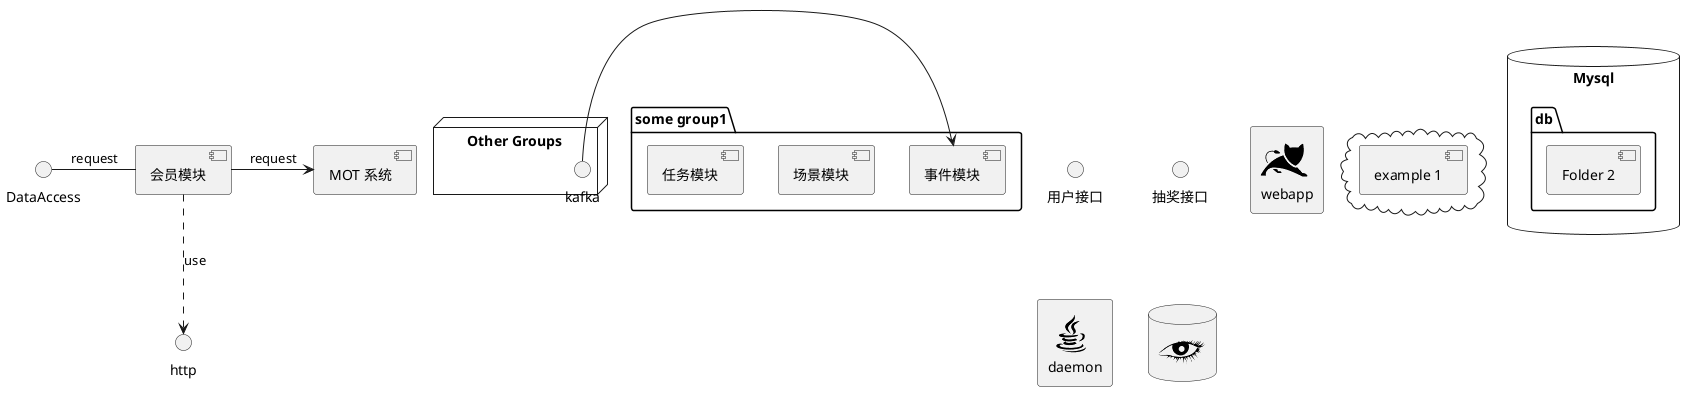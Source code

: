 @startuml
!include <cloudinsight/tomcat>
!include <cloudinsight/kafka>
!include <cloudinsight/java>
!include <cloudinsight/cassandra>


[会员模块] -> [MOT 系统]: request


() "用户接口"
() "抽奖接口"

DataAccess - [会员模块] : request

[会员模块] ..> http: use

package "some group1" {
    [事件模块]
    [场景模块]
    [任务模块]
}

node "Other Groups " {
    kafka -> [事件模块]
}


cloud {
    [example 1]
}

database "Mysql" {
    folder "db" {
        [Folder 2]
    }
}


rectangle "<$tomcat>\nwebapp" as webapp
rectangle "<$java>\ndaemon" as Java
database "<$cassandra>" as cassandra
@enduml
